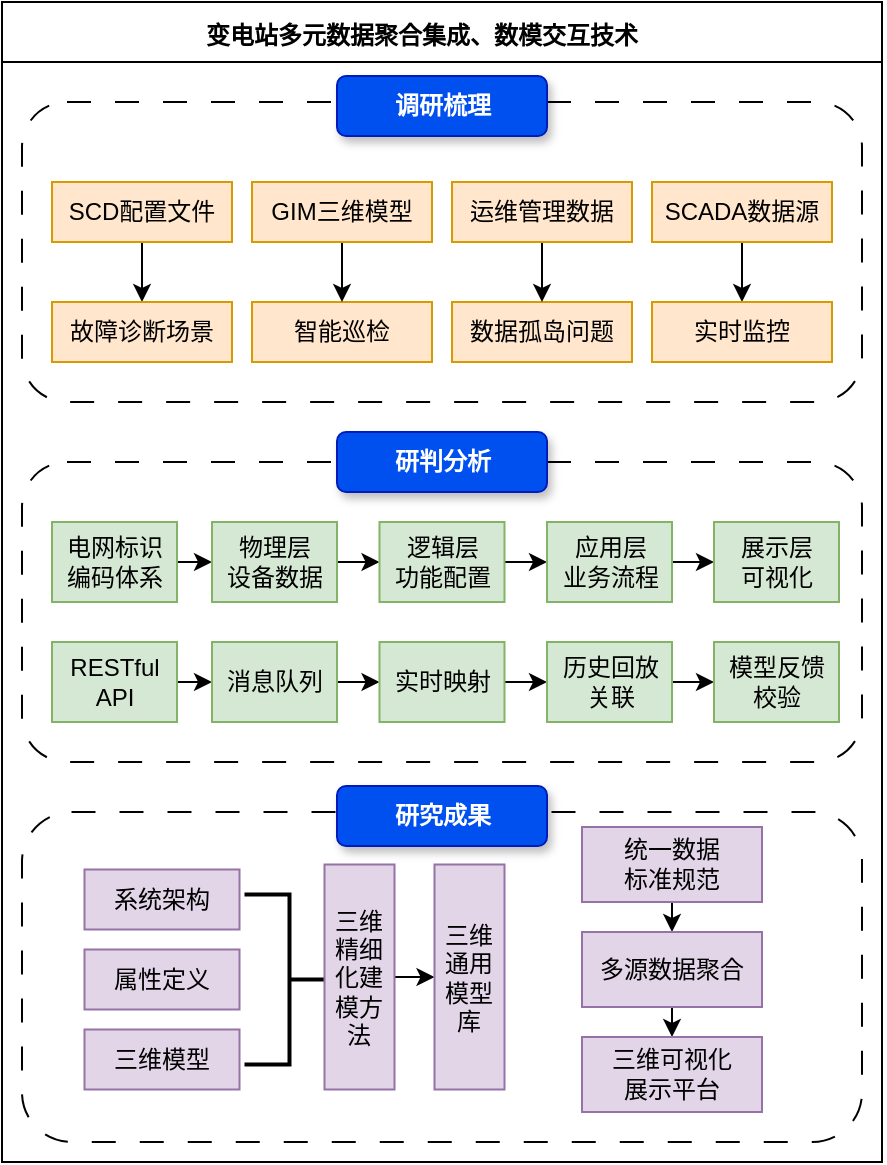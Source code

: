 <mxfile version="28.0.7">
  <diagram name="第 1 页" id="J2PG7OXGhMutSzTAEA44">
    <mxGraphModel dx="1366" dy="901" grid="1" gridSize="10" guides="1" tooltips="1" connect="1" arrows="1" fold="1" page="1" pageScale="1" pageWidth="827" pageHeight="1169" background="none" math="0" shadow="0">
      <root>
        <mxCell id="0" />
        <mxCell id="1" parent="0" />
        <mxCell id="F5nNeNiLRlNUEnwVanb9-2" value="" style="rounded=0;whiteSpace=wrap;html=1;rotation=90;glass=0;" parent="1" vertex="1">
          <mxGeometry x="10" y="100" width="580" height="440" as="geometry" />
        </mxCell>
        <mxCell id="BKyev_gYXUoBOTinh2bE-28" value="" style="rounded=1;whiteSpace=wrap;html=1;dashed=1;dashPattern=12 12;" vertex="1" parent="1">
          <mxGeometry x="90" y="80" width="420" height="150" as="geometry" />
        </mxCell>
        <mxCell id="BKyev_gYXUoBOTinh2bE-12" style="edgeStyle=orthogonalEdgeStyle;rounded=0;orthogonalLoop=1;jettySize=auto;html=1;exitX=0.5;exitY=1;exitDx=0;exitDy=0;entryX=0.5;entryY=0;entryDx=0;entryDy=0;" edge="1" parent="1" source="BKyev_gYXUoBOTinh2bE-1" target="BKyev_gYXUoBOTinh2bE-6">
          <mxGeometry relative="1" as="geometry" />
        </mxCell>
        <mxCell id="BKyev_gYXUoBOTinh2bE-1" value="SCD配置文件" style="rounded=0;whiteSpace=wrap;html=1;fillColor=#ffe6cc;strokeColor=#d79b00;" vertex="1" parent="1">
          <mxGeometry x="105" y="120" width="90" height="30" as="geometry" />
        </mxCell>
        <mxCell id="BKyev_gYXUoBOTinh2bE-2" value="&lt;b&gt;变电站多元数据聚合集成、数模交互技术&lt;/b&gt;" style="text;whiteSpace=wrap;html=1;" vertex="1" parent="1">
          <mxGeometry x="180" y="33" width="256" height="30" as="geometry" />
        </mxCell>
        <mxCell id="BKyev_gYXUoBOTinh2bE-4" value="数据孤岛问题" style="rounded=0;whiteSpace=wrap;html=1;fillColor=#ffe6cc;strokeColor=#d79b00;" vertex="1" parent="1">
          <mxGeometry x="305" y="180" width="90" height="30" as="geometry" />
        </mxCell>
        <mxCell id="BKyev_gYXUoBOTinh2bE-5" value="智能巡检" style="rounded=0;whiteSpace=wrap;html=1;fillColor=#ffe6cc;strokeColor=#d79b00;" vertex="1" parent="1">
          <mxGeometry x="205" y="180" width="90" height="30" as="geometry" />
        </mxCell>
        <mxCell id="BKyev_gYXUoBOTinh2bE-6" value="故障诊断场景" style="rounded=0;whiteSpace=wrap;html=1;fillColor=#ffe6cc;strokeColor=#d79b00;" vertex="1" parent="1">
          <mxGeometry x="105" y="180" width="90" height="30" as="geometry" />
        </mxCell>
        <mxCell id="BKyev_gYXUoBOTinh2bE-13" style="edgeStyle=orthogonalEdgeStyle;rounded=0;orthogonalLoop=1;jettySize=auto;html=1;exitX=0.5;exitY=1;exitDx=0;exitDy=0;entryX=0.5;entryY=0;entryDx=0;entryDy=0;" edge="1" parent="1" source="BKyev_gYXUoBOTinh2bE-7" target="BKyev_gYXUoBOTinh2bE-5">
          <mxGeometry relative="1" as="geometry" />
        </mxCell>
        <mxCell id="BKyev_gYXUoBOTinh2bE-7" value="GIM三维模型" style="rounded=0;whiteSpace=wrap;html=1;fillColor=#ffe6cc;strokeColor=#d79b00;" vertex="1" parent="1">
          <mxGeometry x="205" y="120" width="90" height="30" as="geometry" />
        </mxCell>
        <mxCell id="BKyev_gYXUoBOTinh2bE-14" style="edgeStyle=orthogonalEdgeStyle;rounded=0;orthogonalLoop=1;jettySize=auto;html=1;exitX=0.5;exitY=1;exitDx=0;exitDy=0;entryX=0.5;entryY=0;entryDx=0;entryDy=0;" edge="1" parent="1" source="BKyev_gYXUoBOTinh2bE-8" target="BKyev_gYXUoBOTinh2bE-4">
          <mxGeometry relative="1" as="geometry" />
        </mxCell>
        <mxCell id="BKyev_gYXUoBOTinh2bE-8" value="运维管理数据" style="rounded=0;whiteSpace=wrap;html=1;fillColor=#ffe6cc;strokeColor=#d79b00;" vertex="1" parent="1">
          <mxGeometry x="305" y="120" width="90" height="30" as="geometry" />
        </mxCell>
        <mxCell id="BKyev_gYXUoBOTinh2bE-15" style="edgeStyle=orthogonalEdgeStyle;rounded=0;orthogonalLoop=1;jettySize=auto;html=1;exitX=0.5;exitY=1;exitDx=0;exitDy=0;entryX=0.5;entryY=0;entryDx=0;entryDy=0;" edge="1" parent="1" source="BKyev_gYXUoBOTinh2bE-9" target="BKyev_gYXUoBOTinh2bE-10">
          <mxGeometry relative="1" as="geometry" />
        </mxCell>
        <mxCell id="BKyev_gYXUoBOTinh2bE-9" value="SCADA数据源" style="rounded=0;whiteSpace=wrap;html=1;fillColor=#ffe6cc;strokeColor=#d79b00;" vertex="1" parent="1">
          <mxGeometry x="405" y="120" width="90" height="30" as="geometry" />
        </mxCell>
        <mxCell id="BKyev_gYXUoBOTinh2bE-10" value="实时监控" style="rounded=0;whiteSpace=wrap;html=1;fillColor=#ffe6cc;strokeColor=#d79b00;" vertex="1" parent="1">
          <mxGeometry x="405" y="180" width="90" height="30" as="geometry" />
        </mxCell>
        <mxCell id="BKyev_gYXUoBOTinh2bE-18" value="" style="endArrow=none;html=1;rounded=0;" edge="1" parent="1">
          <mxGeometry width="50" height="50" relative="1" as="geometry">
            <mxPoint x="80" y="60" as="sourcePoint" />
            <mxPoint x="520" y="60" as="targetPoint" />
          </mxGeometry>
        </mxCell>
        <mxCell id="BKyev_gYXUoBOTinh2bE-21" value="&lt;b&gt;调研梳理&lt;/b&gt;" style="whiteSpace=wrap;html=1;rounded=1;glass=0;fillColor=#0050ef;fontColor=#ffffff;strokeColor=#001DBC;shadow=1;gradientColor=none;" vertex="1" parent="1">
          <mxGeometry x="247.5" y="67" width="105" height="30" as="geometry" />
        </mxCell>
        <mxCell id="BKyev_gYXUoBOTinh2bE-30" value="" style="rounded=1;whiteSpace=wrap;html=1;dashed=1;dashPattern=12 12;" vertex="1" parent="1">
          <mxGeometry x="90" y="260" width="420" height="150" as="geometry" />
        </mxCell>
        <mxCell id="BKyev_gYXUoBOTinh2bE-36" style="edgeStyle=orthogonalEdgeStyle;rounded=0;orthogonalLoop=1;jettySize=auto;html=1;exitX=1;exitY=0.5;exitDx=0;exitDy=0;entryX=0;entryY=0.5;entryDx=0;entryDy=0;" edge="1" parent="1" source="BKyev_gYXUoBOTinh2bE-31" target="BKyev_gYXUoBOTinh2bE-32">
          <mxGeometry relative="1" as="geometry" />
        </mxCell>
        <mxCell id="BKyev_gYXUoBOTinh2bE-31" value="&lt;div&gt;电网标识&lt;/div&gt;&lt;div&gt;编码体系&lt;/div&gt;" style="rounded=0;whiteSpace=wrap;html=1;fillColor=#d5e8d4;strokeColor=#82b366;" vertex="1" parent="1">
          <mxGeometry x="105" y="290" width="62.5" height="40" as="geometry" />
        </mxCell>
        <mxCell id="BKyev_gYXUoBOTinh2bE-37" style="edgeStyle=orthogonalEdgeStyle;rounded=0;orthogonalLoop=1;jettySize=auto;html=1;exitX=1;exitY=0.5;exitDx=0;exitDy=0;entryX=0;entryY=0.5;entryDx=0;entryDy=0;" edge="1" parent="1" source="BKyev_gYXUoBOTinh2bE-32" target="BKyev_gYXUoBOTinh2bE-33">
          <mxGeometry relative="1" as="geometry" />
        </mxCell>
        <mxCell id="BKyev_gYXUoBOTinh2bE-32" value="&lt;div&gt;物理层&lt;/div&gt;&lt;div&gt;设备数据&lt;/div&gt;" style="rounded=0;whiteSpace=wrap;html=1;fillColor=#d5e8d4;strokeColor=#82b366;" vertex="1" parent="1">
          <mxGeometry x="185" y="290" width="62.5" height="40" as="geometry" />
        </mxCell>
        <mxCell id="BKyev_gYXUoBOTinh2bE-38" style="edgeStyle=orthogonalEdgeStyle;rounded=0;orthogonalLoop=1;jettySize=auto;html=1;exitX=1;exitY=0.5;exitDx=0;exitDy=0;entryX=0;entryY=0.5;entryDx=0;entryDy=0;" edge="1" parent="1" source="BKyev_gYXUoBOTinh2bE-33" target="BKyev_gYXUoBOTinh2bE-34">
          <mxGeometry relative="1" as="geometry" />
        </mxCell>
        <mxCell id="BKyev_gYXUoBOTinh2bE-33" value="&lt;div&gt;逻辑层&lt;/div&gt;&lt;div&gt;功能配置&lt;/div&gt;" style="rounded=0;whiteSpace=wrap;html=1;fillColor=#d5e8d4;strokeColor=#82b366;" vertex="1" parent="1">
          <mxGeometry x="268.75" y="290" width="62.5" height="40" as="geometry" />
        </mxCell>
        <mxCell id="BKyev_gYXUoBOTinh2bE-39" style="edgeStyle=orthogonalEdgeStyle;rounded=0;orthogonalLoop=1;jettySize=auto;html=1;exitX=1;exitY=0.5;exitDx=0;exitDy=0;entryX=0;entryY=0.5;entryDx=0;entryDy=0;" edge="1" parent="1" source="BKyev_gYXUoBOTinh2bE-34" target="BKyev_gYXUoBOTinh2bE-35">
          <mxGeometry relative="1" as="geometry" />
        </mxCell>
        <mxCell id="BKyev_gYXUoBOTinh2bE-34" value="&lt;div&gt;应用层&lt;/div&gt;&lt;div&gt;业务流程&lt;/div&gt;" style="rounded=0;whiteSpace=wrap;html=1;fillColor=#d5e8d4;strokeColor=#82b366;" vertex="1" parent="1">
          <mxGeometry x="352.5" y="290" width="62.5" height="40" as="geometry" />
        </mxCell>
        <mxCell id="BKyev_gYXUoBOTinh2bE-29" value="&lt;b&gt;研判分析&lt;/b&gt;" style="whiteSpace=wrap;html=1;rounded=1;glass=0;fillColor=#0050ef;fontColor=#ffffff;strokeColor=#001DBC;shadow=1;gradientColor=none;" vertex="1" parent="1">
          <mxGeometry x="247.5" y="245" width="105" height="30" as="geometry" />
        </mxCell>
        <mxCell id="BKyev_gYXUoBOTinh2bE-35" value="&lt;div&gt;展示层&lt;/div&gt;&lt;div&gt;可视化&lt;/div&gt;" style="rounded=0;whiteSpace=wrap;html=1;fillColor=#d5e8d4;strokeColor=#82b366;" vertex="1" parent="1">
          <mxGeometry x="436" y="290" width="62.5" height="40" as="geometry" />
        </mxCell>
        <mxCell id="BKyev_gYXUoBOTinh2bE-47" style="edgeStyle=orthogonalEdgeStyle;rounded=0;orthogonalLoop=1;jettySize=auto;html=1;exitX=1;exitY=0.5;exitDx=0;exitDy=0;entryX=0;entryY=0.5;entryDx=0;entryDy=0;" edge="1" parent="1" source="BKyev_gYXUoBOTinh2bE-42" target="BKyev_gYXUoBOTinh2bE-43">
          <mxGeometry relative="1" as="geometry" />
        </mxCell>
        <mxCell id="BKyev_gYXUoBOTinh2bE-42" value="&lt;div&gt;RESTful&lt;/div&gt;&lt;div&gt;API&lt;/div&gt;" style="rounded=0;whiteSpace=wrap;html=1;fillColor=#d5e8d4;strokeColor=#82b366;" vertex="1" parent="1">
          <mxGeometry x="105" y="350" width="62.5" height="40" as="geometry" />
        </mxCell>
        <mxCell id="BKyev_gYXUoBOTinh2bE-48" style="edgeStyle=orthogonalEdgeStyle;rounded=0;orthogonalLoop=1;jettySize=auto;html=1;exitX=1;exitY=0.5;exitDx=0;exitDy=0;entryX=0;entryY=0.5;entryDx=0;entryDy=0;" edge="1" parent="1" source="BKyev_gYXUoBOTinh2bE-43" target="BKyev_gYXUoBOTinh2bE-44">
          <mxGeometry relative="1" as="geometry" />
        </mxCell>
        <mxCell id="BKyev_gYXUoBOTinh2bE-43" value="消息队列" style="rounded=0;whiteSpace=wrap;html=1;fillColor=#d5e8d4;strokeColor=#82b366;" vertex="1" parent="1">
          <mxGeometry x="185" y="350" width="62.5" height="40" as="geometry" />
        </mxCell>
        <mxCell id="BKyev_gYXUoBOTinh2bE-49" style="edgeStyle=orthogonalEdgeStyle;rounded=0;orthogonalLoop=1;jettySize=auto;html=1;exitX=1;exitY=0.5;exitDx=0;exitDy=0;entryX=0;entryY=0.5;entryDx=0;entryDy=0;" edge="1" parent="1" source="BKyev_gYXUoBOTinh2bE-44" target="BKyev_gYXUoBOTinh2bE-45">
          <mxGeometry relative="1" as="geometry" />
        </mxCell>
        <mxCell id="BKyev_gYXUoBOTinh2bE-44" value="实时映射" style="rounded=0;whiteSpace=wrap;html=1;fillColor=#d5e8d4;strokeColor=#82b366;" vertex="1" parent="1">
          <mxGeometry x="268.75" y="350" width="62.5" height="40" as="geometry" />
        </mxCell>
        <mxCell id="BKyev_gYXUoBOTinh2bE-50" style="edgeStyle=orthogonalEdgeStyle;rounded=0;orthogonalLoop=1;jettySize=auto;html=1;exitX=1;exitY=0.5;exitDx=0;exitDy=0;entryX=0;entryY=0.5;entryDx=0;entryDy=0;" edge="1" parent="1" source="BKyev_gYXUoBOTinh2bE-45" target="BKyev_gYXUoBOTinh2bE-46">
          <mxGeometry relative="1" as="geometry" />
        </mxCell>
        <mxCell id="BKyev_gYXUoBOTinh2bE-45" value="&lt;div&gt;历史回放&lt;/div&gt;&lt;div&gt;关联&lt;/div&gt;" style="rounded=0;whiteSpace=wrap;html=1;fillColor=#d5e8d4;strokeColor=#82b366;" vertex="1" parent="1">
          <mxGeometry x="352.5" y="350" width="62.5" height="40" as="geometry" />
        </mxCell>
        <mxCell id="BKyev_gYXUoBOTinh2bE-46" value="&lt;div&gt;模型反馈&lt;/div&gt;&lt;div&gt;校验&lt;/div&gt;" style="rounded=0;whiteSpace=wrap;html=1;fillColor=#d5e8d4;strokeColor=#82b366;" vertex="1" parent="1">
          <mxGeometry x="436" y="350" width="62.5" height="40" as="geometry" />
        </mxCell>
        <mxCell id="BKyev_gYXUoBOTinh2bE-52" value="" style="rounded=1;whiteSpace=wrap;html=1;dashed=1;dashPattern=12 12;" vertex="1" parent="1">
          <mxGeometry x="90" y="435" width="420" height="165" as="geometry" />
        </mxCell>
        <mxCell id="BKyev_gYXUoBOTinh2bE-51" value="&lt;b&gt;研究成果&lt;/b&gt;" style="whiteSpace=wrap;html=1;rounded=1;glass=0;fillColor=#0050ef;fontColor=#ffffff;strokeColor=#001DBC;shadow=1;gradientColor=none;" vertex="1" parent="1">
          <mxGeometry x="247.5" y="422" width="105" height="30" as="geometry" />
        </mxCell>
        <mxCell id="BKyev_gYXUoBOTinh2bE-53" style="edgeStyle=orthogonalEdgeStyle;rounded=0;orthogonalLoop=1;jettySize=auto;html=1;exitX=0.5;exitY=1;exitDx=0;exitDy=0;" edge="1" parent="1">
          <mxGeometry relative="1" as="geometry">
            <mxPoint x="300" y="457" as="sourcePoint" />
            <mxPoint x="300" y="457" as="targetPoint" />
          </mxGeometry>
        </mxCell>
        <mxCell id="BKyev_gYXUoBOTinh2bE-54" value="系统架构" style="rounded=0;whiteSpace=wrap;html=1;fillColor=#e1d5e7;strokeColor=#9673a6;" vertex="1" parent="1">
          <mxGeometry x="121.25" y="463.75" width="77.5" height="30" as="geometry" />
        </mxCell>
        <mxCell id="BKyev_gYXUoBOTinh2bE-55" value="属性定义" style="rounded=0;whiteSpace=wrap;html=1;fillColor=#e1d5e7;strokeColor=#9673a6;" vertex="1" parent="1">
          <mxGeometry x="121.25" y="503.75" width="77.5" height="30" as="geometry" />
        </mxCell>
        <mxCell id="BKyev_gYXUoBOTinh2bE-56" value="三维模型" style="rounded=0;whiteSpace=wrap;html=1;fillColor=#e1d5e7;strokeColor=#9673a6;" vertex="1" parent="1">
          <mxGeometry x="121.25" y="543.75" width="77.5" height="30" as="geometry" />
        </mxCell>
        <mxCell id="BKyev_gYXUoBOTinh2bE-57" value="" style="strokeWidth=2;html=1;shape=mxgraph.flowchart.annotation_2;align=left;labelPosition=right;pointerEvents=1;rotation=-180;" vertex="1" parent="1">
          <mxGeometry x="201.25" y="476.25" width="45" height="85" as="geometry" />
        </mxCell>
        <mxCell id="BKyev_gYXUoBOTinh2bE-60" style="edgeStyle=orthogonalEdgeStyle;rounded=0;orthogonalLoop=1;jettySize=auto;html=1;exitX=1;exitY=0.5;exitDx=0;exitDy=0;entryX=0;entryY=0.5;entryDx=0;entryDy=0;" edge="1" parent="1" source="BKyev_gYXUoBOTinh2bE-58" target="BKyev_gYXUoBOTinh2bE-59">
          <mxGeometry relative="1" as="geometry" />
        </mxCell>
        <mxCell id="BKyev_gYXUoBOTinh2bE-58" value="三维精细化建模方法" style="rounded=0;whiteSpace=wrap;html=1;fillColor=#e1d5e7;strokeColor=#9673a6;" vertex="1" parent="1">
          <mxGeometry x="241.25" y="461.25" width="35" height="112.5" as="geometry" />
        </mxCell>
        <mxCell id="BKyev_gYXUoBOTinh2bE-59" value="三维通用模型库" style="rounded=0;whiteSpace=wrap;html=1;fillColor=#e1d5e7;strokeColor=#9673a6;" vertex="1" parent="1">
          <mxGeometry x="296.25" y="461.25" width="35" height="112.5" as="geometry" />
        </mxCell>
        <mxCell id="BKyev_gYXUoBOTinh2bE-64" style="edgeStyle=orthogonalEdgeStyle;rounded=0;orthogonalLoop=1;jettySize=auto;html=1;exitX=0.5;exitY=1;exitDx=0;exitDy=0;entryX=0.5;entryY=0;entryDx=0;entryDy=0;" edge="1" parent="1" source="BKyev_gYXUoBOTinh2bE-61" target="BKyev_gYXUoBOTinh2bE-62">
          <mxGeometry relative="1" as="geometry" />
        </mxCell>
        <mxCell id="BKyev_gYXUoBOTinh2bE-61" value="&lt;div&gt;统一数据&lt;/div&gt;&lt;div&gt;标准规范&lt;/div&gt;" style="rounded=0;whiteSpace=wrap;html=1;fillColor=#e1d5e7;strokeColor=#9673a6;" vertex="1" parent="1">
          <mxGeometry x="370" y="442.5" width="90" height="37.5" as="geometry" />
        </mxCell>
        <mxCell id="BKyev_gYXUoBOTinh2bE-65" style="edgeStyle=orthogonalEdgeStyle;rounded=0;orthogonalLoop=1;jettySize=auto;html=1;exitX=0.5;exitY=1;exitDx=0;exitDy=0;entryX=0.5;entryY=0;entryDx=0;entryDy=0;" edge="1" parent="1" source="BKyev_gYXUoBOTinh2bE-62" target="BKyev_gYXUoBOTinh2bE-63">
          <mxGeometry relative="1" as="geometry" />
        </mxCell>
        <mxCell id="BKyev_gYXUoBOTinh2bE-62" value="多源数据聚合" style="rounded=0;whiteSpace=wrap;html=1;fillColor=#e1d5e7;strokeColor=#9673a6;" vertex="1" parent="1">
          <mxGeometry x="370" y="495" width="90" height="37.5" as="geometry" />
        </mxCell>
        <mxCell id="BKyev_gYXUoBOTinh2bE-63" value="&lt;div&gt;三维可视化&lt;/div&gt;&lt;div&gt;展示平台&lt;/div&gt;" style="rounded=0;whiteSpace=wrap;html=1;fillColor=#e1d5e7;strokeColor=#9673a6;" vertex="1" parent="1">
          <mxGeometry x="370" y="547.5" width="90" height="37.5" as="geometry" />
        </mxCell>
      </root>
    </mxGraphModel>
  </diagram>
</mxfile>
